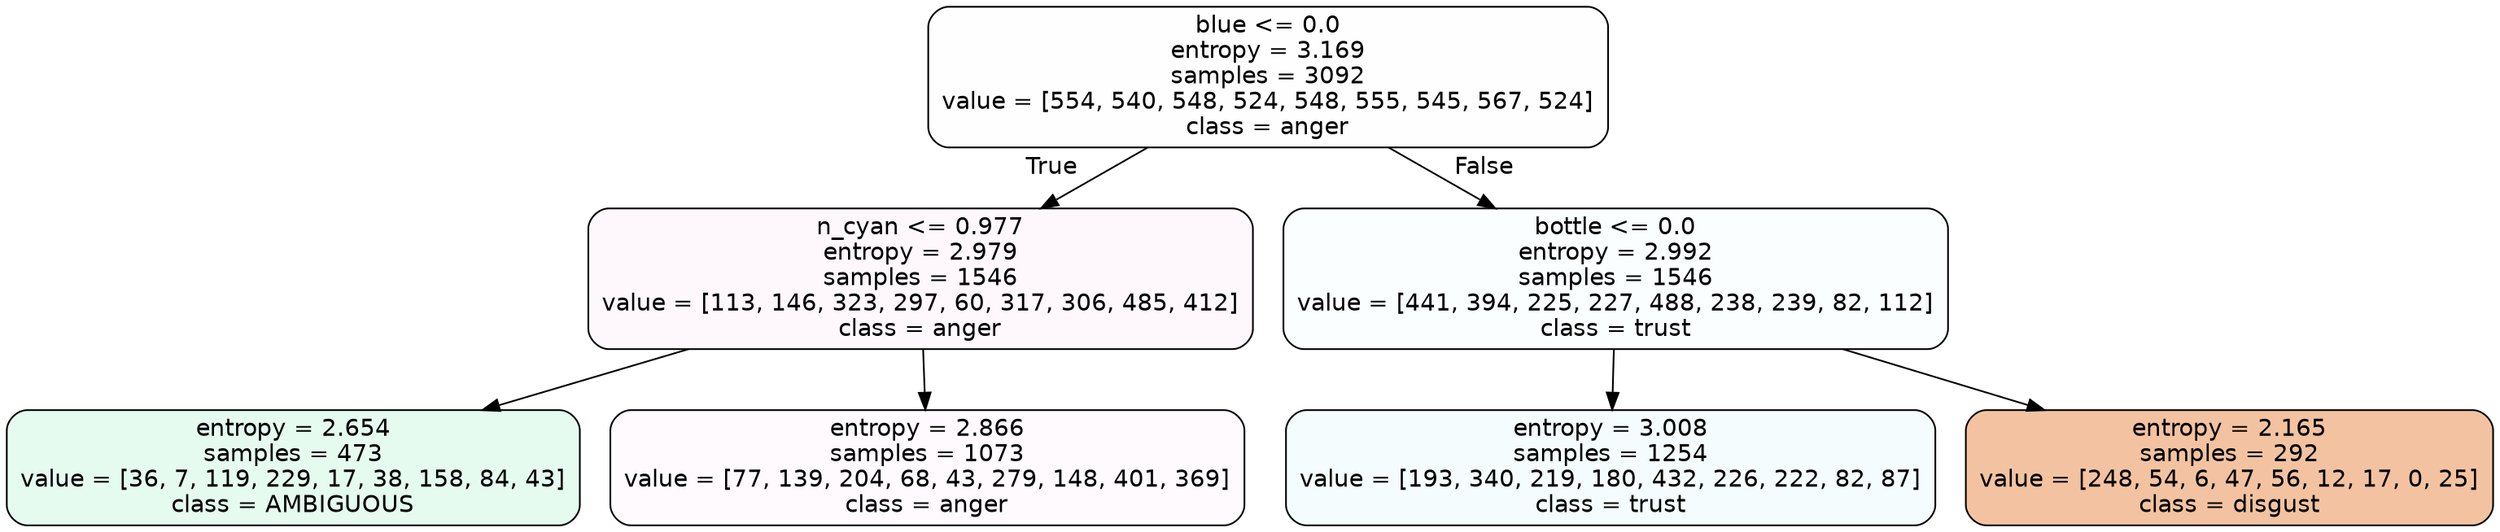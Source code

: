 digraph Tree {
node [shape=box, style="filled, rounded", color="black", fontname=helvetica] ;
edge [fontname=helvetica] ;
0 [label="blue <= 0.0\nentropy = 3.169\nsamples = 3092\nvalue = [554, 540, 548, 524, 548, 555, 545, 567, 524]\nclass = anger", fillcolor="#e539d701"] ;
1 [label="n_cyan <= 0.977\nentropy = 2.979\nsamples = 1546\nvalue = [113, 146, 323, 297, 60, 317, 306, 485, 412]\nclass = anger", fillcolor="#e539d709"] ;
0 -> 1 [labeldistance=2.5, labelangle=45, headlabel="True"] ;
2 [label="entropy = 2.654\nsamples = 473\nvalue = [36, 7, 119, 229, 17, 38, 158, 84, 43]\nclass = AMBIGUOUS", fillcolor="#39e58120"] ;
1 -> 2 ;
3 [label="entropy = 2.866\nsamples = 1073\nvalue = [77, 139, 204, 68, 43, 279, 148, 401, 369]\nclass = anger", fillcolor="#e539d706"] ;
1 -> 3 ;
4 [label="bottle <= 0.0\nentropy = 2.992\nsamples = 1546\nvalue = [441, 394, 225, 227, 488, 238, 239, 82, 112]\nclass = trust", fillcolor="#39d7e506"] ;
0 -> 4 [labeldistance=2.5, labelangle=-45, headlabel="False"] ;
5 [label="entropy = 3.008\nsamples = 1254\nvalue = [193, 340, 219, 180, 432, 226, 222, 82, 87]\nclass = trust", fillcolor="#39d7e50e"] ;
4 -> 5 ;
6 [label="entropy = 2.165\nsamples = 292\nvalue = [248, 54, 6, 47, 56, 12, 17, 0, 25]\nclass = disgust", fillcolor="#e5813978"] ;
4 -> 6 ;
}